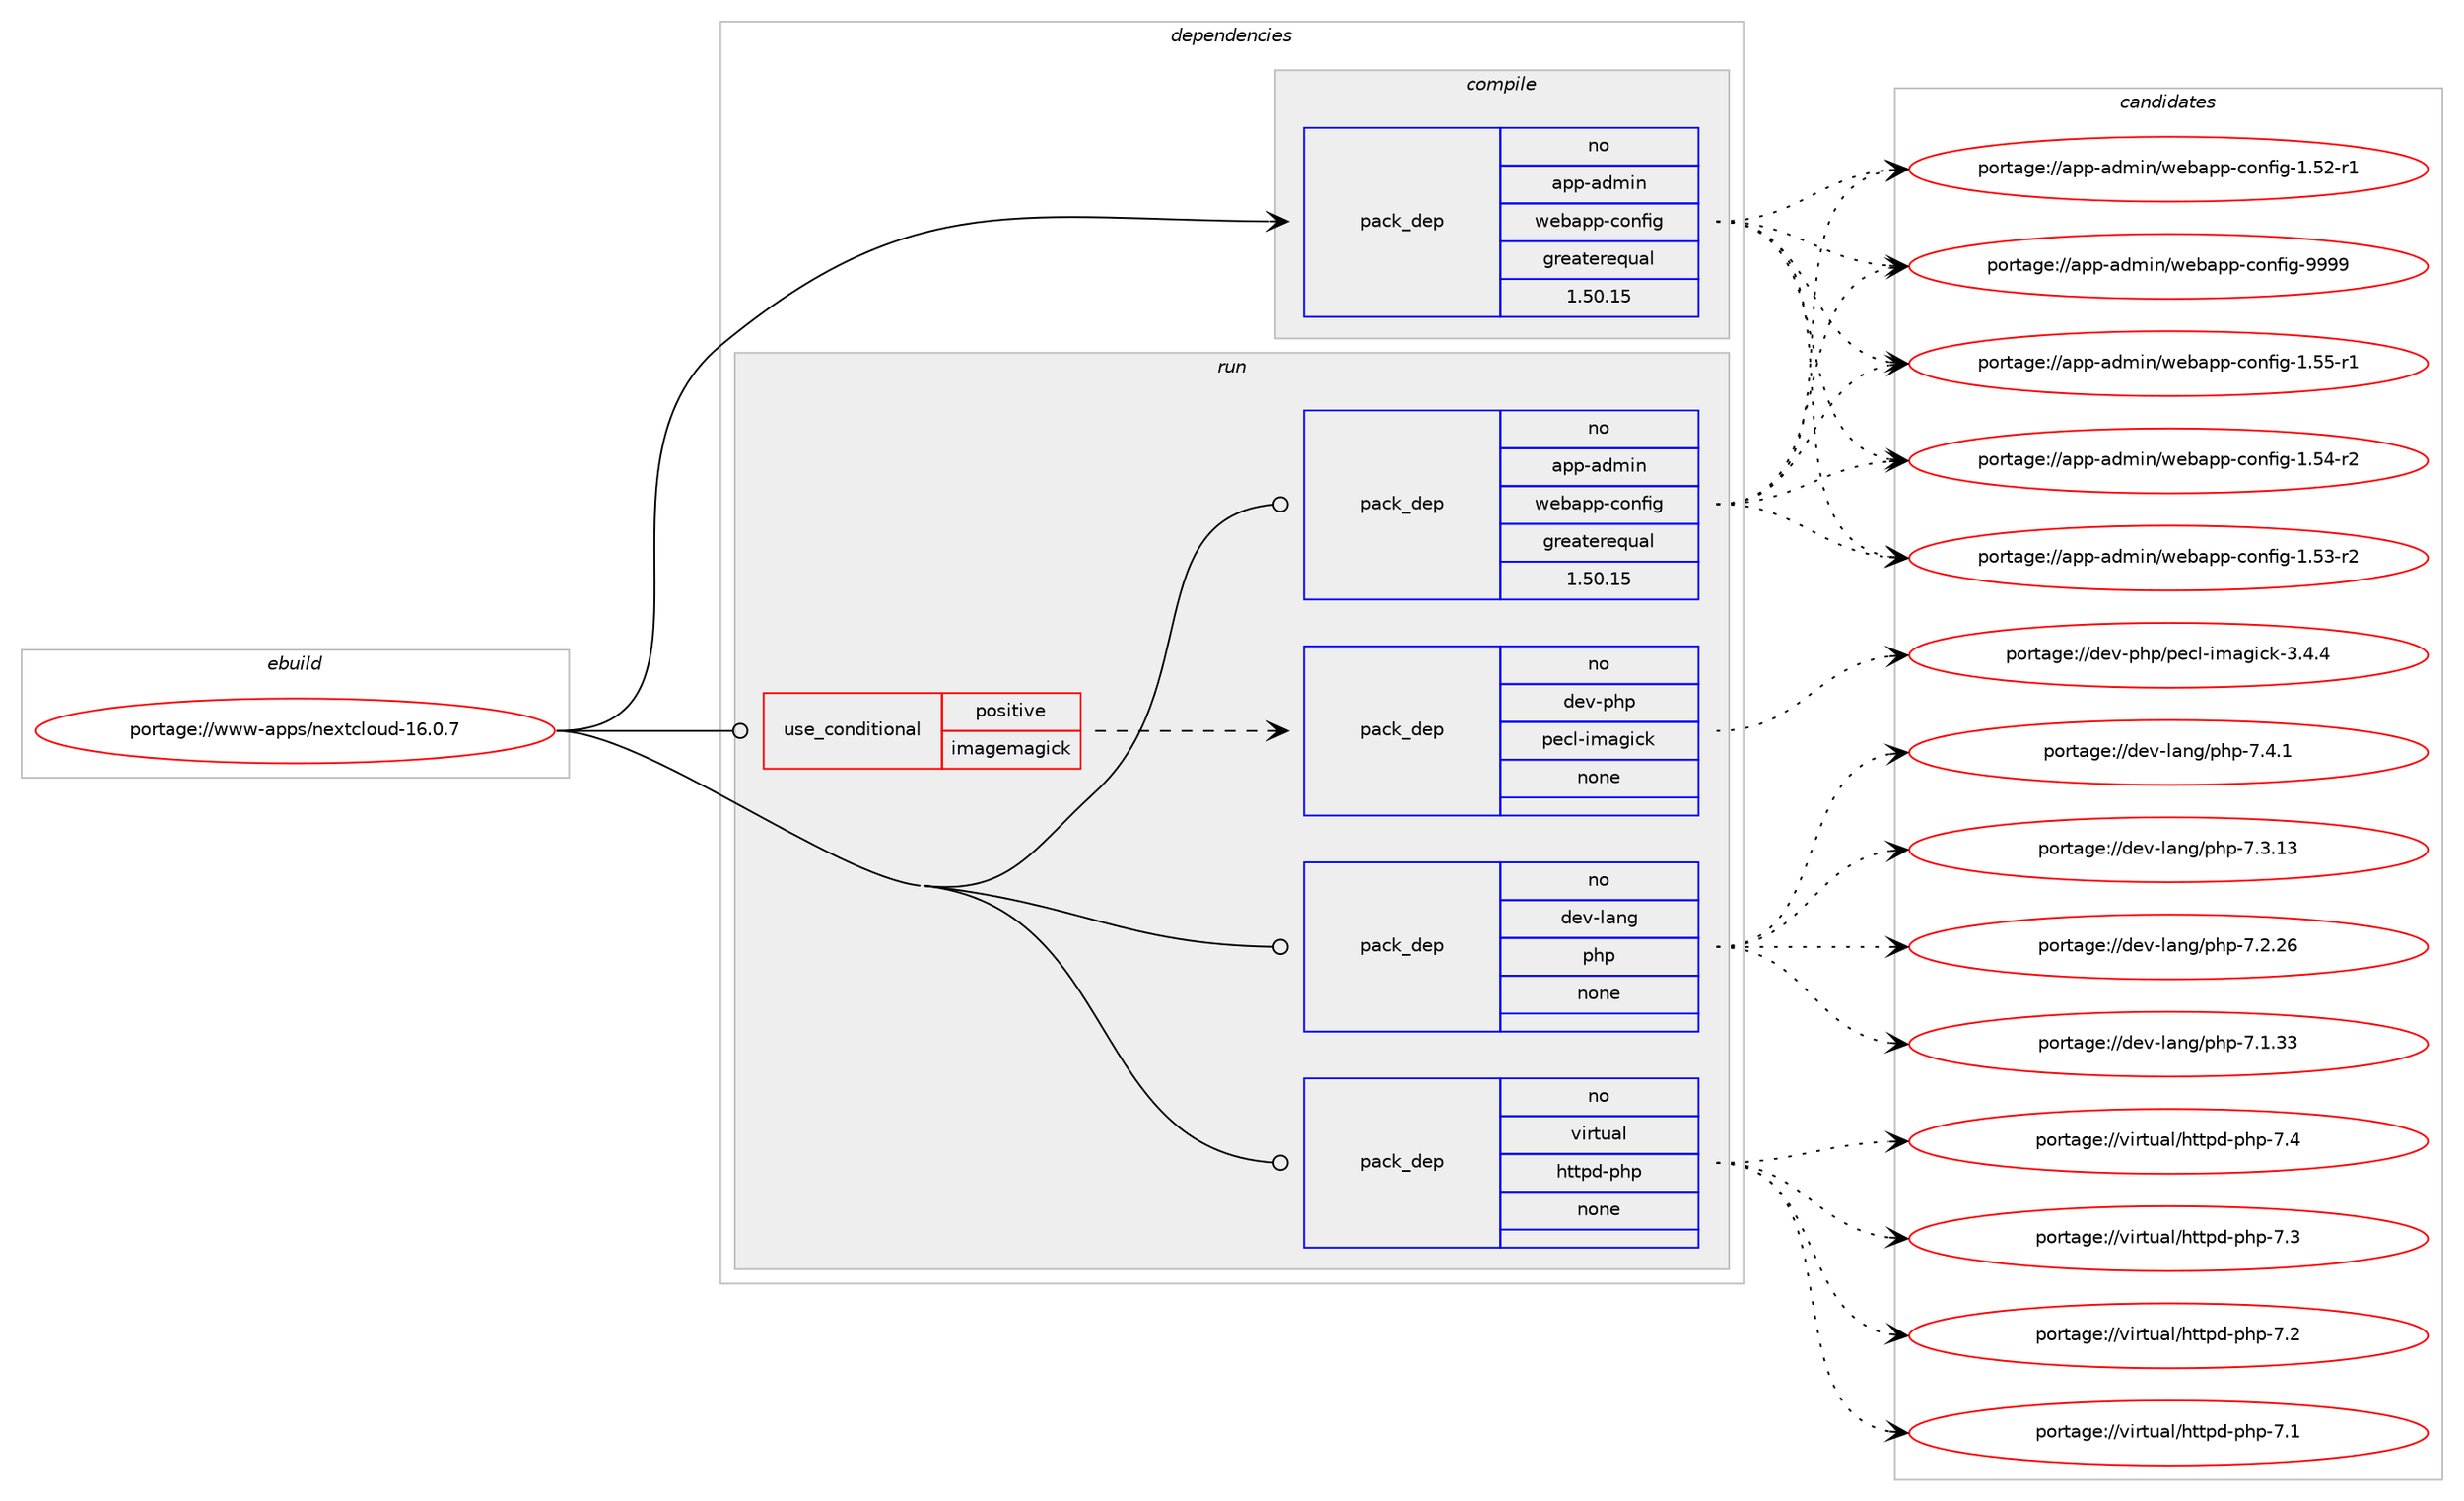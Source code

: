 digraph prolog {

# *************
# Graph options
# *************

newrank=true;
concentrate=true;
compound=true;
graph [rankdir=LR,fontname=Helvetica,fontsize=10,ranksep=1.5];#, ranksep=2.5, nodesep=0.2];
edge  [arrowhead=vee];
node  [fontname=Helvetica,fontsize=10];

# **********
# The ebuild
# **********

subgraph cluster_leftcol {
color=gray;
rank=same;
label=<<i>ebuild</i>>;
id [label="portage://www-apps/nextcloud-16.0.7", color=red, width=4, href="../www-apps/nextcloud-16.0.7.svg"];
}

# ****************
# The dependencies
# ****************

subgraph cluster_midcol {
color=gray;
label=<<i>dependencies</i>>;
subgraph cluster_compile {
fillcolor="#eeeeee";
style=filled;
label=<<i>compile</i>>;
subgraph pack143 {
dependency204 [label=<<TABLE BORDER="0" CELLBORDER="1" CELLSPACING="0" CELLPADDING="4" WIDTH="220"><TR><TD ROWSPAN="6" CELLPADDING="30">pack_dep</TD></TR><TR><TD WIDTH="110">no</TD></TR><TR><TD>app-admin</TD></TR><TR><TD>webapp-config</TD></TR><TR><TD>greaterequal</TD></TR><TR><TD>1.50.15</TD></TR></TABLE>>, shape=none, color=blue];
}
id:e -> dependency204:w [weight=20,style="solid",arrowhead="vee"];
}
subgraph cluster_compileandrun {
fillcolor="#eeeeee";
style=filled;
label=<<i>compile and run</i>>;
}
subgraph cluster_run {
fillcolor="#eeeeee";
style=filled;
label=<<i>run</i>>;
subgraph cond59 {
dependency205 [label=<<TABLE BORDER="0" CELLBORDER="1" CELLSPACING="0" CELLPADDING="4"><TR><TD ROWSPAN="3" CELLPADDING="10">use_conditional</TD></TR><TR><TD>positive</TD></TR><TR><TD>imagemagick</TD></TR></TABLE>>, shape=none, color=red];
subgraph pack144 {
dependency206 [label=<<TABLE BORDER="0" CELLBORDER="1" CELLSPACING="0" CELLPADDING="4" WIDTH="220"><TR><TD ROWSPAN="6" CELLPADDING="30">pack_dep</TD></TR><TR><TD WIDTH="110">no</TD></TR><TR><TD>dev-php</TD></TR><TR><TD>pecl-imagick</TD></TR><TR><TD>none</TD></TR><TR><TD></TD></TR></TABLE>>, shape=none, color=blue];
}
dependency205:e -> dependency206:w [weight=20,style="dashed",arrowhead="vee"];
}
id:e -> dependency205:w [weight=20,style="solid",arrowhead="odot"];
subgraph pack145 {
dependency207 [label=<<TABLE BORDER="0" CELLBORDER="1" CELLSPACING="0" CELLPADDING="4" WIDTH="220"><TR><TD ROWSPAN="6" CELLPADDING="30">pack_dep</TD></TR><TR><TD WIDTH="110">no</TD></TR><TR><TD>app-admin</TD></TR><TR><TD>webapp-config</TD></TR><TR><TD>greaterequal</TD></TR><TR><TD>1.50.15</TD></TR></TABLE>>, shape=none, color=blue];
}
id:e -> dependency207:w [weight=20,style="solid",arrowhead="odot"];
subgraph pack146 {
dependency208 [label=<<TABLE BORDER="0" CELLBORDER="1" CELLSPACING="0" CELLPADDING="4" WIDTH="220"><TR><TD ROWSPAN="6" CELLPADDING="30">pack_dep</TD></TR><TR><TD WIDTH="110">no</TD></TR><TR><TD>dev-lang</TD></TR><TR><TD>php</TD></TR><TR><TD>none</TD></TR><TR><TD></TD></TR></TABLE>>, shape=none, color=blue];
}
id:e -> dependency208:w [weight=20,style="solid",arrowhead="odot"];
subgraph pack147 {
dependency209 [label=<<TABLE BORDER="0" CELLBORDER="1" CELLSPACING="0" CELLPADDING="4" WIDTH="220"><TR><TD ROWSPAN="6" CELLPADDING="30">pack_dep</TD></TR><TR><TD WIDTH="110">no</TD></TR><TR><TD>virtual</TD></TR><TR><TD>httpd-php</TD></TR><TR><TD>none</TD></TR><TR><TD></TD></TR></TABLE>>, shape=none, color=blue];
}
id:e -> dependency209:w [weight=20,style="solid",arrowhead="odot"];
}
}

# **************
# The candidates
# **************

subgraph cluster_choices {
rank=same;
color=gray;
label=<<i>candidates</i>>;

subgraph choice143 {
color=black;
nodesep=1;
choice97112112459710010910511047119101989711211245991111101021051034557575757 [label="portage://app-admin/webapp-config-9999", color=red, width=4,href="../app-admin/webapp-config-9999.svg"];
choice971121124597100109105110471191019897112112459911111010210510345494653534511449 [label="portage://app-admin/webapp-config-1.55-r1", color=red, width=4,href="../app-admin/webapp-config-1.55-r1.svg"];
choice971121124597100109105110471191019897112112459911111010210510345494653524511450 [label="portage://app-admin/webapp-config-1.54-r2", color=red, width=4,href="../app-admin/webapp-config-1.54-r2.svg"];
choice971121124597100109105110471191019897112112459911111010210510345494653514511450 [label="portage://app-admin/webapp-config-1.53-r2", color=red, width=4,href="../app-admin/webapp-config-1.53-r2.svg"];
choice971121124597100109105110471191019897112112459911111010210510345494653504511449 [label="portage://app-admin/webapp-config-1.52-r1", color=red, width=4,href="../app-admin/webapp-config-1.52-r1.svg"];
dependency204:e -> choice97112112459710010910511047119101989711211245991111101021051034557575757:w [style=dotted,weight="100"];
dependency204:e -> choice971121124597100109105110471191019897112112459911111010210510345494653534511449:w [style=dotted,weight="100"];
dependency204:e -> choice971121124597100109105110471191019897112112459911111010210510345494653524511450:w [style=dotted,weight="100"];
dependency204:e -> choice971121124597100109105110471191019897112112459911111010210510345494653514511450:w [style=dotted,weight="100"];
dependency204:e -> choice971121124597100109105110471191019897112112459911111010210510345494653504511449:w [style=dotted,weight="100"];
}
subgraph choice144 {
color=black;
nodesep=1;
choice100101118451121041124711210199108451051099710310599107455146524652 [label="portage://dev-php/pecl-imagick-3.4.4", color=red, width=4,href="../dev-php/pecl-imagick-3.4.4.svg"];
dependency206:e -> choice100101118451121041124711210199108451051099710310599107455146524652:w [style=dotted,weight="100"];
}
subgraph choice145 {
color=black;
nodesep=1;
choice97112112459710010910511047119101989711211245991111101021051034557575757 [label="portage://app-admin/webapp-config-9999", color=red, width=4,href="../app-admin/webapp-config-9999.svg"];
choice971121124597100109105110471191019897112112459911111010210510345494653534511449 [label="portage://app-admin/webapp-config-1.55-r1", color=red, width=4,href="../app-admin/webapp-config-1.55-r1.svg"];
choice971121124597100109105110471191019897112112459911111010210510345494653524511450 [label="portage://app-admin/webapp-config-1.54-r2", color=red, width=4,href="../app-admin/webapp-config-1.54-r2.svg"];
choice971121124597100109105110471191019897112112459911111010210510345494653514511450 [label="portage://app-admin/webapp-config-1.53-r2", color=red, width=4,href="../app-admin/webapp-config-1.53-r2.svg"];
choice971121124597100109105110471191019897112112459911111010210510345494653504511449 [label="portage://app-admin/webapp-config-1.52-r1", color=red, width=4,href="../app-admin/webapp-config-1.52-r1.svg"];
dependency207:e -> choice97112112459710010910511047119101989711211245991111101021051034557575757:w [style=dotted,weight="100"];
dependency207:e -> choice971121124597100109105110471191019897112112459911111010210510345494653534511449:w [style=dotted,weight="100"];
dependency207:e -> choice971121124597100109105110471191019897112112459911111010210510345494653524511450:w [style=dotted,weight="100"];
dependency207:e -> choice971121124597100109105110471191019897112112459911111010210510345494653514511450:w [style=dotted,weight="100"];
dependency207:e -> choice971121124597100109105110471191019897112112459911111010210510345494653504511449:w [style=dotted,weight="100"];
}
subgraph choice146 {
color=black;
nodesep=1;
choice100101118451089711010347112104112455546524649 [label="portage://dev-lang/php-7.4.1", color=red, width=4,href="../dev-lang/php-7.4.1.svg"];
choice10010111845108971101034711210411245554651464951 [label="portage://dev-lang/php-7.3.13", color=red, width=4,href="../dev-lang/php-7.3.13.svg"];
choice10010111845108971101034711210411245554650465054 [label="portage://dev-lang/php-7.2.26", color=red, width=4,href="../dev-lang/php-7.2.26.svg"];
choice10010111845108971101034711210411245554649465151 [label="portage://dev-lang/php-7.1.33", color=red, width=4,href="../dev-lang/php-7.1.33.svg"];
dependency208:e -> choice100101118451089711010347112104112455546524649:w [style=dotted,weight="100"];
dependency208:e -> choice10010111845108971101034711210411245554651464951:w [style=dotted,weight="100"];
dependency208:e -> choice10010111845108971101034711210411245554650465054:w [style=dotted,weight="100"];
dependency208:e -> choice10010111845108971101034711210411245554649465151:w [style=dotted,weight="100"];
}
subgraph choice147 {
color=black;
nodesep=1;
choice11810511411611797108471041161161121004511210411245554652 [label="portage://virtual/httpd-php-7.4", color=red, width=4,href="../virtual/httpd-php-7.4.svg"];
choice11810511411611797108471041161161121004511210411245554651 [label="portage://virtual/httpd-php-7.3", color=red, width=4,href="../virtual/httpd-php-7.3.svg"];
choice11810511411611797108471041161161121004511210411245554650 [label="portage://virtual/httpd-php-7.2", color=red, width=4,href="../virtual/httpd-php-7.2.svg"];
choice11810511411611797108471041161161121004511210411245554649 [label="portage://virtual/httpd-php-7.1", color=red, width=4,href="../virtual/httpd-php-7.1.svg"];
dependency209:e -> choice11810511411611797108471041161161121004511210411245554652:w [style=dotted,weight="100"];
dependency209:e -> choice11810511411611797108471041161161121004511210411245554651:w [style=dotted,weight="100"];
dependency209:e -> choice11810511411611797108471041161161121004511210411245554650:w [style=dotted,weight="100"];
dependency209:e -> choice11810511411611797108471041161161121004511210411245554649:w [style=dotted,weight="100"];
}
}

}
